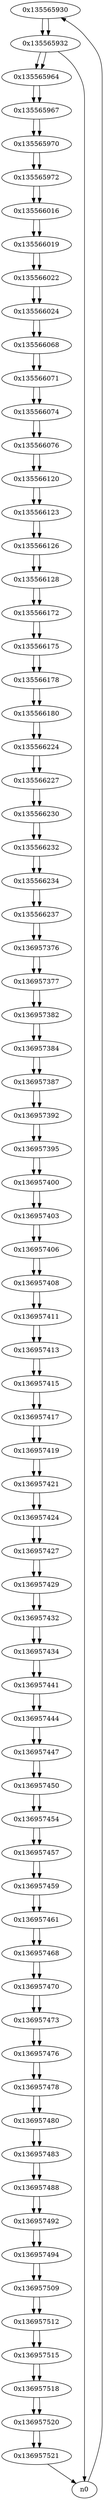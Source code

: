 digraph G{
/* nodes */
  n1 [label="0x135565930"]
  n2 [label="0x135565932"]
  n3 [label="0x135565964"]
  n4 [label="0x135565967"]
  n5 [label="0x135565970"]
  n6 [label="0x135565972"]
  n7 [label="0x135566016"]
  n8 [label="0x135566019"]
  n9 [label="0x135566022"]
  n10 [label="0x135566024"]
  n11 [label="0x135566068"]
  n12 [label="0x135566071"]
  n13 [label="0x135566074"]
  n14 [label="0x135566076"]
  n15 [label="0x135566120"]
  n16 [label="0x135566123"]
  n17 [label="0x135566126"]
  n18 [label="0x135566128"]
  n19 [label="0x135566172"]
  n20 [label="0x135566175"]
  n21 [label="0x135566178"]
  n22 [label="0x135566180"]
  n23 [label="0x135566224"]
  n24 [label="0x135566227"]
  n25 [label="0x135566230"]
  n26 [label="0x135566232"]
  n27 [label="0x135566234"]
  n28 [label="0x135566237"]
  n29 [label="0x136957376"]
  n30 [label="0x136957377"]
  n31 [label="0x136957382"]
  n32 [label="0x136957384"]
  n33 [label="0x136957387"]
  n34 [label="0x136957392"]
  n35 [label="0x136957395"]
  n36 [label="0x136957400"]
  n37 [label="0x136957403"]
  n38 [label="0x136957406"]
  n39 [label="0x136957408"]
  n40 [label="0x136957411"]
  n41 [label="0x136957413"]
  n42 [label="0x136957415"]
  n43 [label="0x136957417"]
  n44 [label="0x136957419"]
  n45 [label="0x136957421"]
  n46 [label="0x136957424"]
  n47 [label="0x136957427"]
  n48 [label="0x136957429"]
  n49 [label="0x136957432"]
  n50 [label="0x136957434"]
  n51 [label="0x136957441"]
  n52 [label="0x136957444"]
  n53 [label="0x136957447"]
  n54 [label="0x136957450"]
  n55 [label="0x136957454"]
  n56 [label="0x136957457"]
  n57 [label="0x136957459"]
  n58 [label="0x136957461"]
  n59 [label="0x136957468"]
  n60 [label="0x136957470"]
  n61 [label="0x136957473"]
  n62 [label="0x136957476"]
  n63 [label="0x136957478"]
  n64 [label="0x136957480"]
  n65 [label="0x136957483"]
  n66 [label="0x136957488"]
  n67 [label="0x136957492"]
  n68 [label="0x136957494"]
  n69 [label="0x136957509"]
  n70 [label="0x136957512"]
  n71 [label="0x136957515"]
  n72 [label="0x136957518"]
  n73 [label="0x136957520"]
  n74 [label="0x136957521"]
/* edges */
n1 -> n2;
n0 -> n1;
n2 -> n3;
n2 -> n0;
n1 -> n2;
n3 -> n4;
n2 -> n3;
n4 -> n5;
n3 -> n4;
n5 -> n6;
n4 -> n5;
n6 -> n7;
n5 -> n6;
n7 -> n8;
n6 -> n7;
n8 -> n9;
n7 -> n8;
n9 -> n10;
n8 -> n9;
n10 -> n11;
n9 -> n10;
n11 -> n12;
n10 -> n11;
n12 -> n13;
n11 -> n12;
n13 -> n14;
n12 -> n13;
n14 -> n15;
n13 -> n14;
n15 -> n16;
n14 -> n15;
n16 -> n17;
n15 -> n16;
n17 -> n18;
n16 -> n17;
n18 -> n19;
n17 -> n18;
n19 -> n20;
n18 -> n19;
n20 -> n21;
n19 -> n20;
n21 -> n22;
n20 -> n21;
n22 -> n23;
n21 -> n22;
n23 -> n24;
n22 -> n23;
n24 -> n25;
n23 -> n24;
n25 -> n26;
n24 -> n25;
n26 -> n27;
n25 -> n26;
n27 -> n28;
n26 -> n27;
n28 -> n29;
n27 -> n28;
n29 -> n30;
n28 -> n29;
n30 -> n31;
n29 -> n30;
n31 -> n32;
n30 -> n31;
n32 -> n33;
n31 -> n32;
n33 -> n34;
n32 -> n33;
n34 -> n35;
n33 -> n34;
n35 -> n36;
n34 -> n35;
n36 -> n37;
n35 -> n36;
n37 -> n38;
n36 -> n37;
n38 -> n39;
n37 -> n38;
n39 -> n40;
n38 -> n39;
n40 -> n41;
n39 -> n40;
n41 -> n42;
n40 -> n41;
n42 -> n43;
n41 -> n42;
n43 -> n44;
n42 -> n43;
n44 -> n45;
n43 -> n44;
n45 -> n46;
n44 -> n45;
n46 -> n47;
n45 -> n46;
n47 -> n48;
n46 -> n47;
n48 -> n49;
n47 -> n48;
n49 -> n50;
n48 -> n49;
n50 -> n51;
n49 -> n50;
n51 -> n52;
n50 -> n51;
n52 -> n53;
n51 -> n52;
n53 -> n54;
n52 -> n53;
n54 -> n55;
n53 -> n54;
n55 -> n56;
n54 -> n55;
n56 -> n57;
n55 -> n56;
n57 -> n58;
n56 -> n57;
n58 -> n59;
n57 -> n58;
n59 -> n60;
n58 -> n59;
n60 -> n61;
n59 -> n60;
n61 -> n62;
n60 -> n61;
n62 -> n63;
n61 -> n62;
n63 -> n64;
n62 -> n63;
n64 -> n65;
n63 -> n64;
n65 -> n66;
n64 -> n65;
n66 -> n67;
n65 -> n66;
n67 -> n68;
n66 -> n67;
n68 -> n69;
n67 -> n68;
n69 -> n70;
n68 -> n69;
n70 -> n71;
n69 -> n70;
n71 -> n72;
n70 -> n71;
n72 -> n73;
n71 -> n72;
n73 -> n74;
n72 -> n73;
n74 -> n0;
n73 -> n74;
}
